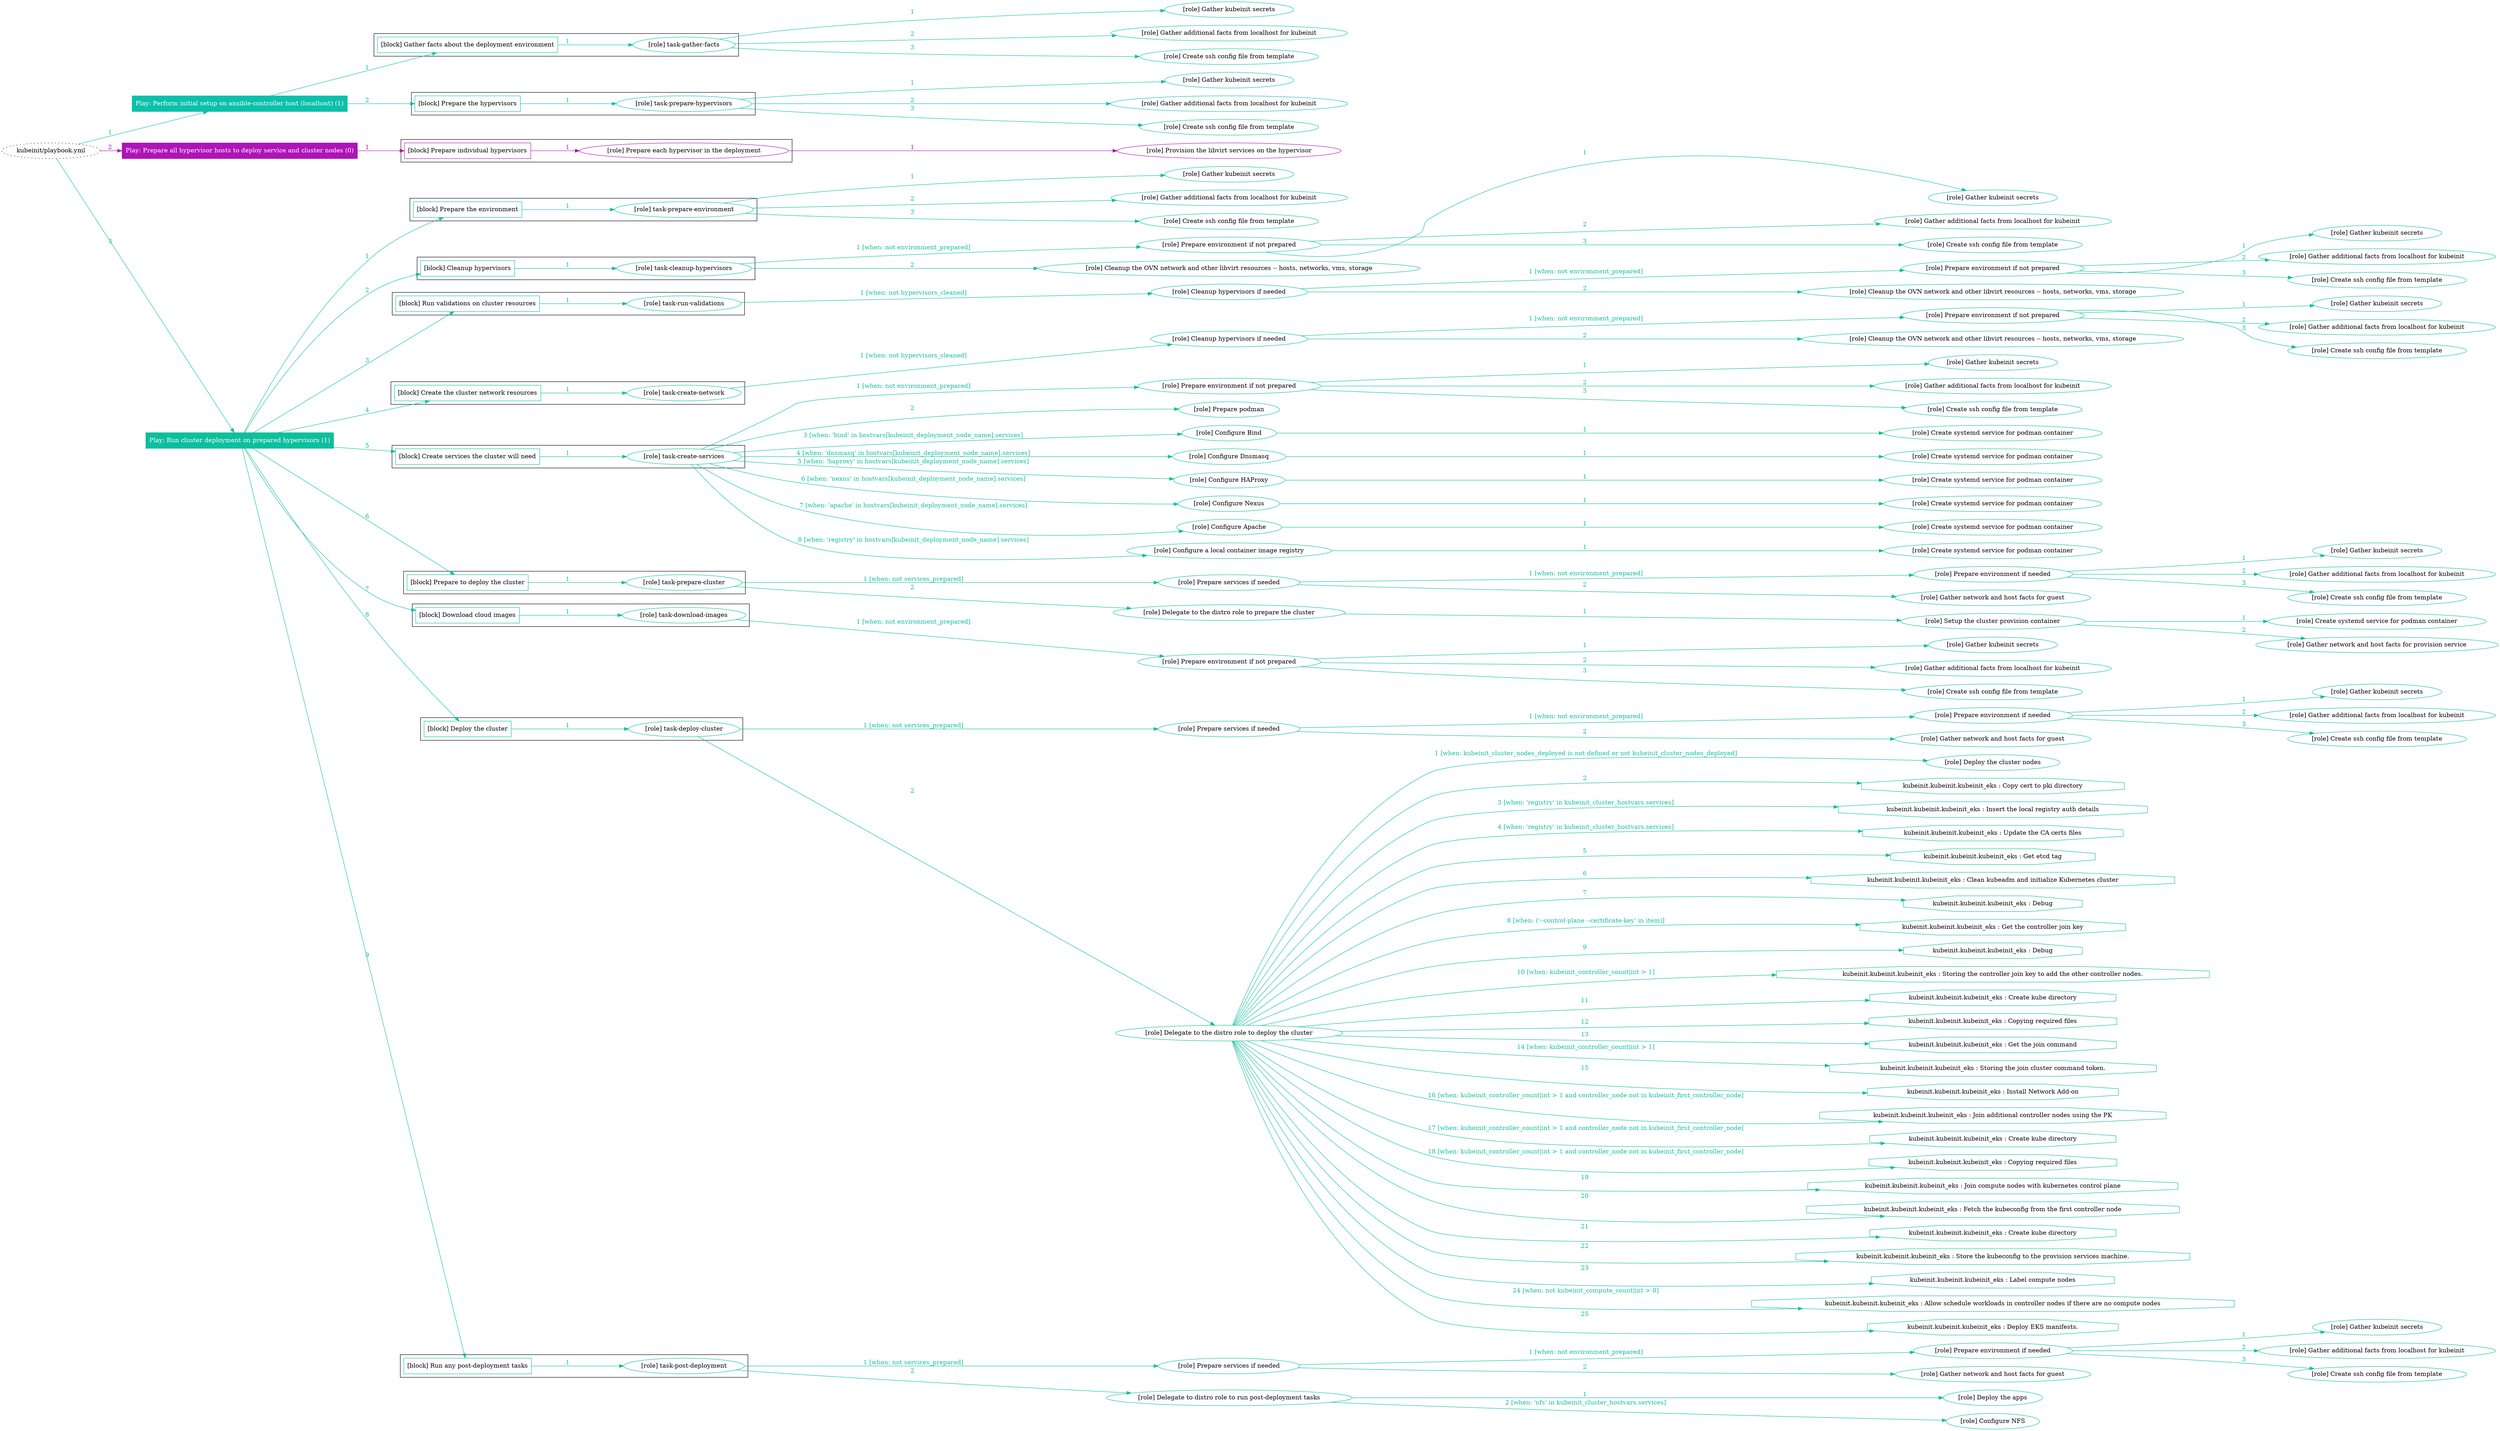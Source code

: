 digraph {
	graph [concentrate=true ordering=in rankdir=LR ratio=fill]
	edge [esep=5 sep=10]
	"kubeinit/playbook.yml" [URL="/home/runner/work/kubeinit/kubeinit/kubeinit/playbook.yml" id=playbook_5af0827e style=dotted]
	play_a4384d5f [label="Play: Perform initial setup on ansible-controller host (localhost) (1)" URL="/home/runner/work/kubeinit/kubeinit/kubeinit/playbook.yml" color="#0cc0aa" fontcolor="#ffffff" id=play_a4384d5f shape=box style=filled tooltip=localhost]
	"kubeinit/playbook.yml" -> play_a4384d5f [label="1 " color="#0cc0aa" fontcolor="#0cc0aa" id=edge_d5a5713f labeltooltip="1 " tooltip="1 "]
	subgraph "Gather kubeinit secrets" {
		role_75b3d573 [label="[role] Gather kubeinit secrets" URL="/home/runner/.ansible/collections/ansible_collections/kubeinit/kubeinit/roles/kubeinit_prepare/tasks/gather_kubeinit_facts.yml" color="#0cc0aa" id=role_75b3d573 tooltip="Gather kubeinit secrets"]
	}
	subgraph "Gather additional facts from localhost for kubeinit" {
		role_2205cbb3 [label="[role] Gather additional facts from localhost for kubeinit" URL="/home/runner/.ansible/collections/ansible_collections/kubeinit/kubeinit/roles/kubeinit_prepare/tasks/gather_kubeinit_facts.yml" color="#0cc0aa" id=role_2205cbb3 tooltip="Gather additional facts from localhost for kubeinit"]
	}
	subgraph "Create ssh config file from template" {
		role_b641385e [label="[role] Create ssh config file from template" URL="/home/runner/.ansible/collections/ansible_collections/kubeinit/kubeinit/roles/kubeinit_prepare/tasks/gather_kubeinit_facts.yml" color="#0cc0aa" id=role_b641385e tooltip="Create ssh config file from template"]
	}
	subgraph "task-gather-facts" {
		role_328e22cc [label="[role] task-gather-facts" URL="/home/runner/work/kubeinit/kubeinit/kubeinit/playbook.yml" color="#0cc0aa" id=role_328e22cc tooltip="task-gather-facts"]
		role_328e22cc -> role_75b3d573 [label="1 " color="#0cc0aa" fontcolor="#0cc0aa" id=edge_2dcfcd7a labeltooltip="1 " tooltip="1 "]
		role_328e22cc -> role_2205cbb3 [label="2 " color="#0cc0aa" fontcolor="#0cc0aa" id=edge_7621f9b7 labeltooltip="2 " tooltip="2 "]
		role_328e22cc -> role_b641385e [label="3 " color="#0cc0aa" fontcolor="#0cc0aa" id=edge_d12b2e4a labeltooltip="3 " tooltip="3 "]
	}
	subgraph "Gather kubeinit secrets" {
		role_335b8b84 [label="[role] Gather kubeinit secrets" URL="/home/runner/.ansible/collections/ansible_collections/kubeinit/kubeinit/roles/kubeinit_prepare/tasks/gather_kubeinit_facts.yml" color="#0cc0aa" id=role_335b8b84 tooltip="Gather kubeinit secrets"]
	}
	subgraph "Gather additional facts from localhost for kubeinit" {
		role_723e0411 [label="[role] Gather additional facts from localhost for kubeinit" URL="/home/runner/.ansible/collections/ansible_collections/kubeinit/kubeinit/roles/kubeinit_prepare/tasks/gather_kubeinit_facts.yml" color="#0cc0aa" id=role_723e0411 tooltip="Gather additional facts from localhost for kubeinit"]
	}
	subgraph "Create ssh config file from template" {
		role_de13a47b [label="[role] Create ssh config file from template" URL="/home/runner/.ansible/collections/ansible_collections/kubeinit/kubeinit/roles/kubeinit_prepare/tasks/gather_kubeinit_facts.yml" color="#0cc0aa" id=role_de13a47b tooltip="Create ssh config file from template"]
	}
	subgraph "task-prepare-hypervisors" {
		role_3d37ad12 [label="[role] task-prepare-hypervisors" URL="/home/runner/work/kubeinit/kubeinit/kubeinit/playbook.yml" color="#0cc0aa" id=role_3d37ad12 tooltip="task-prepare-hypervisors"]
		role_3d37ad12 -> role_335b8b84 [label="1 " color="#0cc0aa" fontcolor="#0cc0aa" id=edge_d158ce15 labeltooltip="1 " tooltip="1 "]
		role_3d37ad12 -> role_723e0411 [label="2 " color="#0cc0aa" fontcolor="#0cc0aa" id=edge_ed8668ea labeltooltip="2 " tooltip="2 "]
		role_3d37ad12 -> role_de13a47b [label="3 " color="#0cc0aa" fontcolor="#0cc0aa" id=edge_1692919a labeltooltip="3 " tooltip="3 "]
	}
	subgraph "Play: Perform initial setup on ansible-controller host (localhost) (1)" {
		play_a4384d5f -> block_1d8eb744 [label=1 color="#0cc0aa" fontcolor="#0cc0aa" id=edge_5fcbd8a0 labeltooltip=1 tooltip=1]
		subgraph cluster_block_1d8eb744 {
			block_1d8eb744 [label="[block] Gather facts about the deployment environment" URL="/home/runner/work/kubeinit/kubeinit/kubeinit/playbook.yml" color="#0cc0aa" id=block_1d8eb744 labeltooltip="Gather facts about the deployment environment" shape=box tooltip="Gather facts about the deployment environment"]
			block_1d8eb744 -> role_328e22cc [label="1 " color="#0cc0aa" fontcolor="#0cc0aa" id=edge_1270a880 labeltooltip="1 " tooltip="1 "]
		}
		play_a4384d5f -> block_ee91cd69 [label=2 color="#0cc0aa" fontcolor="#0cc0aa" id=edge_048e7a3a labeltooltip=2 tooltip=2]
		subgraph cluster_block_ee91cd69 {
			block_ee91cd69 [label="[block] Prepare the hypervisors" URL="/home/runner/work/kubeinit/kubeinit/kubeinit/playbook.yml" color="#0cc0aa" id=block_ee91cd69 labeltooltip="Prepare the hypervisors" shape=box tooltip="Prepare the hypervisors"]
			block_ee91cd69 -> role_3d37ad12 [label="1 " color="#0cc0aa" fontcolor="#0cc0aa" id=edge_8f1f9aa3 labeltooltip="1 " tooltip="1 "]
		}
	}
	play_eaeb6795 [label="Play: Prepare all hypervisor hosts to deploy service and cluster nodes (0)" URL="/home/runner/work/kubeinit/kubeinit/kubeinit/playbook.yml" color="#ae14b8" fontcolor="#ffffff" id=play_eaeb6795 shape=box style=filled tooltip="Play: Prepare all hypervisor hosts to deploy service and cluster nodes (0)"]
	"kubeinit/playbook.yml" -> play_eaeb6795 [label="2 " color="#ae14b8" fontcolor="#ae14b8" id=edge_719faf61 labeltooltip="2 " tooltip="2 "]
	subgraph "Provision the libvirt services on the hypervisor" {
		role_2392dfe9 [label="[role] Provision the libvirt services on the hypervisor" URL="/home/runner/.ansible/collections/ansible_collections/kubeinit/kubeinit/roles/kubeinit_prepare/tasks/prepare_hypervisor.yml" color="#ae14b8" id=role_2392dfe9 tooltip="Provision the libvirt services on the hypervisor"]
	}
	subgraph "Prepare each hypervisor in the deployment" {
		role_d37d96be [label="[role] Prepare each hypervisor in the deployment" URL="/home/runner/work/kubeinit/kubeinit/kubeinit/playbook.yml" color="#ae14b8" id=role_d37d96be tooltip="Prepare each hypervisor in the deployment"]
		role_d37d96be -> role_2392dfe9 [label="1 " color="#ae14b8" fontcolor="#ae14b8" id=edge_3f78b6e2 labeltooltip="1 " tooltip="1 "]
	}
	subgraph "Play: Prepare all hypervisor hosts to deploy service and cluster nodes (0)" {
		play_eaeb6795 -> block_1ee5bd5c [label=1 color="#ae14b8" fontcolor="#ae14b8" id=edge_31e163ba labeltooltip=1 tooltip=1]
		subgraph cluster_block_1ee5bd5c {
			block_1ee5bd5c [label="[block] Prepare individual hypervisors" URL="/home/runner/work/kubeinit/kubeinit/kubeinit/playbook.yml" color="#ae14b8" id=block_1ee5bd5c labeltooltip="Prepare individual hypervisors" shape=box tooltip="Prepare individual hypervisors"]
			block_1ee5bd5c -> role_d37d96be [label="1 " color="#ae14b8" fontcolor="#ae14b8" id=edge_d6520549 labeltooltip="1 " tooltip="1 "]
		}
	}
	play_1119c25c [label="Play: Run cluster deployment on prepared hypervisors (1)" URL="/home/runner/work/kubeinit/kubeinit/kubeinit/playbook.yml" color="#0dbf9d" fontcolor="#ffffff" id=play_1119c25c shape=box style=filled tooltip=localhost]
	"kubeinit/playbook.yml" -> play_1119c25c [label="3 " color="#0dbf9d" fontcolor="#0dbf9d" id=edge_f84d8020 labeltooltip="3 " tooltip="3 "]
	subgraph "Gather kubeinit secrets" {
		role_6e9a43d6 [label="[role] Gather kubeinit secrets" URL="/home/runner/.ansible/collections/ansible_collections/kubeinit/kubeinit/roles/kubeinit_prepare/tasks/gather_kubeinit_facts.yml" color="#0dbf9d" id=role_6e9a43d6 tooltip="Gather kubeinit secrets"]
	}
	subgraph "Gather additional facts from localhost for kubeinit" {
		role_391f089a [label="[role] Gather additional facts from localhost for kubeinit" URL="/home/runner/.ansible/collections/ansible_collections/kubeinit/kubeinit/roles/kubeinit_prepare/tasks/gather_kubeinit_facts.yml" color="#0dbf9d" id=role_391f089a tooltip="Gather additional facts from localhost for kubeinit"]
	}
	subgraph "Create ssh config file from template" {
		role_425532ae [label="[role] Create ssh config file from template" URL="/home/runner/.ansible/collections/ansible_collections/kubeinit/kubeinit/roles/kubeinit_prepare/tasks/gather_kubeinit_facts.yml" color="#0dbf9d" id=role_425532ae tooltip="Create ssh config file from template"]
	}
	subgraph "task-prepare-environment" {
		role_6ed77625 [label="[role] task-prepare-environment" URL="/home/runner/work/kubeinit/kubeinit/kubeinit/playbook.yml" color="#0dbf9d" id=role_6ed77625 tooltip="task-prepare-environment"]
		role_6ed77625 -> role_6e9a43d6 [label="1 " color="#0dbf9d" fontcolor="#0dbf9d" id=edge_b8abe9c5 labeltooltip="1 " tooltip="1 "]
		role_6ed77625 -> role_391f089a [label="2 " color="#0dbf9d" fontcolor="#0dbf9d" id=edge_5be4fb3a labeltooltip="2 " tooltip="2 "]
		role_6ed77625 -> role_425532ae [label="3 " color="#0dbf9d" fontcolor="#0dbf9d" id=edge_b611ef69 labeltooltip="3 " tooltip="3 "]
	}
	subgraph "Gather kubeinit secrets" {
		role_9781a1f1 [label="[role] Gather kubeinit secrets" URL="/home/runner/.ansible/collections/ansible_collections/kubeinit/kubeinit/roles/kubeinit_prepare/tasks/gather_kubeinit_facts.yml" color="#0dbf9d" id=role_9781a1f1 tooltip="Gather kubeinit secrets"]
	}
	subgraph "Gather additional facts from localhost for kubeinit" {
		role_4a7b2dc1 [label="[role] Gather additional facts from localhost for kubeinit" URL="/home/runner/.ansible/collections/ansible_collections/kubeinit/kubeinit/roles/kubeinit_prepare/tasks/gather_kubeinit_facts.yml" color="#0dbf9d" id=role_4a7b2dc1 tooltip="Gather additional facts from localhost for kubeinit"]
	}
	subgraph "Create ssh config file from template" {
		role_45953677 [label="[role] Create ssh config file from template" URL="/home/runner/.ansible/collections/ansible_collections/kubeinit/kubeinit/roles/kubeinit_prepare/tasks/gather_kubeinit_facts.yml" color="#0dbf9d" id=role_45953677 tooltip="Create ssh config file from template"]
	}
	subgraph "Prepare environment if not prepared" {
		role_a46d4e27 [label="[role] Prepare environment if not prepared" URL="/home/runner/.ansible/collections/ansible_collections/kubeinit/kubeinit/roles/kubeinit_prepare/tasks/cleanup_hypervisors.yml" color="#0dbf9d" id=role_a46d4e27 tooltip="Prepare environment if not prepared"]
		role_a46d4e27 -> role_9781a1f1 [label="1 " color="#0dbf9d" fontcolor="#0dbf9d" id=edge_132d1f21 labeltooltip="1 " tooltip="1 "]
		role_a46d4e27 -> role_4a7b2dc1 [label="2 " color="#0dbf9d" fontcolor="#0dbf9d" id=edge_530580f0 labeltooltip="2 " tooltip="2 "]
		role_a46d4e27 -> role_45953677 [label="3 " color="#0dbf9d" fontcolor="#0dbf9d" id=edge_33af2fc7 labeltooltip="3 " tooltip="3 "]
	}
	subgraph "Cleanup the OVN network and other libvirt resources -- hosts, networks, vms, storage" {
		role_83cb3caa [label="[role] Cleanup the OVN network and other libvirt resources -- hosts, networks, vms, storage" URL="/home/runner/.ansible/collections/ansible_collections/kubeinit/kubeinit/roles/kubeinit_prepare/tasks/cleanup_hypervisors.yml" color="#0dbf9d" id=role_83cb3caa tooltip="Cleanup the OVN network and other libvirt resources -- hosts, networks, vms, storage"]
	}
	subgraph "task-cleanup-hypervisors" {
		role_08f862b3 [label="[role] task-cleanup-hypervisors" URL="/home/runner/work/kubeinit/kubeinit/kubeinit/playbook.yml" color="#0dbf9d" id=role_08f862b3 tooltip="task-cleanup-hypervisors"]
		role_08f862b3 -> role_a46d4e27 [label="1 [when: not environment_prepared]" color="#0dbf9d" fontcolor="#0dbf9d" id=edge_b6ec0273 labeltooltip="1 [when: not environment_prepared]" tooltip="1 [when: not environment_prepared]"]
		role_08f862b3 -> role_83cb3caa [label="2 " color="#0dbf9d" fontcolor="#0dbf9d" id=edge_e5042aa7 labeltooltip="2 " tooltip="2 "]
	}
	subgraph "Gather kubeinit secrets" {
		role_017fa4c0 [label="[role] Gather kubeinit secrets" URL="/home/runner/.ansible/collections/ansible_collections/kubeinit/kubeinit/roles/kubeinit_prepare/tasks/gather_kubeinit_facts.yml" color="#0dbf9d" id=role_017fa4c0 tooltip="Gather kubeinit secrets"]
	}
	subgraph "Gather additional facts from localhost for kubeinit" {
		role_3102b7bd [label="[role] Gather additional facts from localhost for kubeinit" URL="/home/runner/.ansible/collections/ansible_collections/kubeinit/kubeinit/roles/kubeinit_prepare/tasks/gather_kubeinit_facts.yml" color="#0dbf9d" id=role_3102b7bd tooltip="Gather additional facts from localhost for kubeinit"]
	}
	subgraph "Create ssh config file from template" {
		role_31d64cc3 [label="[role] Create ssh config file from template" URL="/home/runner/.ansible/collections/ansible_collections/kubeinit/kubeinit/roles/kubeinit_prepare/tasks/gather_kubeinit_facts.yml" color="#0dbf9d" id=role_31d64cc3 tooltip="Create ssh config file from template"]
	}
	subgraph "Prepare environment if not prepared" {
		role_439d1d41 [label="[role] Prepare environment if not prepared" URL="/home/runner/.ansible/collections/ansible_collections/kubeinit/kubeinit/roles/kubeinit_prepare/tasks/cleanup_hypervisors.yml" color="#0dbf9d" id=role_439d1d41 tooltip="Prepare environment if not prepared"]
		role_439d1d41 -> role_017fa4c0 [label="1 " color="#0dbf9d" fontcolor="#0dbf9d" id=edge_8a7f2cc7 labeltooltip="1 " tooltip="1 "]
		role_439d1d41 -> role_3102b7bd [label="2 " color="#0dbf9d" fontcolor="#0dbf9d" id=edge_4451afca labeltooltip="2 " tooltip="2 "]
		role_439d1d41 -> role_31d64cc3 [label="3 " color="#0dbf9d" fontcolor="#0dbf9d" id=edge_192bab30 labeltooltip="3 " tooltip="3 "]
	}
	subgraph "Cleanup the OVN network and other libvirt resources -- hosts, networks, vms, storage" {
		role_013d23de [label="[role] Cleanup the OVN network and other libvirt resources -- hosts, networks, vms, storage" URL="/home/runner/.ansible/collections/ansible_collections/kubeinit/kubeinit/roles/kubeinit_prepare/tasks/cleanup_hypervisors.yml" color="#0dbf9d" id=role_013d23de tooltip="Cleanup the OVN network and other libvirt resources -- hosts, networks, vms, storage"]
	}
	subgraph "Cleanup hypervisors if needed" {
		role_211ed8aa [label="[role] Cleanup hypervisors if needed" URL="/home/runner/.ansible/collections/ansible_collections/kubeinit/kubeinit/roles/kubeinit_validations/tasks/main.yml" color="#0dbf9d" id=role_211ed8aa tooltip="Cleanup hypervisors if needed"]
		role_211ed8aa -> role_439d1d41 [label="1 [when: not environment_prepared]" color="#0dbf9d" fontcolor="#0dbf9d" id=edge_6daa5c4f labeltooltip="1 [when: not environment_prepared]" tooltip="1 [when: not environment_prepared]"]
		role_211ed8aa -> role_013d23de [label="2 " color="#0dbf9d" fontcolor="#0dbf9d" id=edge_48512061 labeltooltip="2 " tooltip="2 "]
	}
	subgraph "task-run-validations" {
		role_0abcacb3 [label="[role] task-run-validations" URL="/home/runner/work/kubeinit/kubeinit/kubeinit/playbook.yml" color="#0dbf9d" id=role_0abcacb3 tooltip="task-run-validations"]
		role_0abcacb3 -> role_211ed8aa [label="1 [when: not hypervisors_cleaned]" color="#0dbf9d" fontcolor="#0dbf9d" id=edge_056ca26f labeltooltip="1 [when: not hypervisors_cleaned]" tooltip="1 [when: not hypervisors_cleaned]"]
	}
	subgraph "Gather kubeinit secrets" {
		role_0e9dde67 [label="[role] Gather kubeinit secrets" URL="/home/runner/.ansible/collections/ansible_collections/kubeinit/kubeinit/roles/kubeinit_prepare/tasks/gather_kubeinit_facts.yml" color="#0dbf9d" id=role_0e9dde67 tooltip="Gather kubeinit secrets"]
	}
	subgraph "Gather additional facts from localhost for kubeinit" {
		role_1e866571 [label="[role] Gather additional facts from localhost for kubeinit" URL="/home/runner/.ansible/collections/ansible_collections/kubeinit/kubeinit/roles/kubeinit_prepare/tasks/gather_kubeinit_facts.yml" color="#0dbf9d" id=role_1e866571 tooltip="Gather additional facts from localhost for kubeinit"]
	}
	subgraph "Create ssh config file from template" {
		role_e64d9364 [label="[role] Create ssh config file from template" URL="/home/runner/.ansible/collections/ansible_collections/kubeinit/kubeinit/roles/kubeinit_prepare/tasks/gather_kubeinit_facts.yml" color="#0dbf9d" id=role_e64d9364 tooltip="Create ssh config file from template"]
	}
	subgraph "Prepare environment if not prepared" {
		role_0ef347fe [label="[role] Prepare environment if not prepared" URL="/home/runner/.ansible/collections/ansible_collections/kubeinit/kubeinit/roles/kubeinit_prepare/tasks/cleanup_hypervisors.yml" color="#0dbf9d" id=role_0ef347fe tooltip="Prepare environment if not prepared"]
		role_0ef347fe -> role_0e9dde67 [label="1 " color="#0dbf9d" fontcolor="#0dbf9d" id=edge_d0a24181 labeltooltip="1 " tooltip="1 "]
		role_0ef347fe -> role_1e866571 [label="2 " color="#0dbf9d" fontcolor="#0dbf9d" id=edge_e9dfbf7c labeltooltip="2 " tooltip="2 "]
		role_0ef347fe -> role_e64d9364 [label="3 " color="#0dbf9d" fontcolor="#0dbf9d" id=edge_cb75f5b7 labeltooltip="3 " tooltip="3 "]
	}
	subgraph "Cleanup the OVN network and other libvirt resources -- hosts, networks, vms, storage" {
		role_8ea6e3aa [label="[role] Cleanup the OVN network and other libvirt resources -- hosts, networks, vms, storage" URL="/home/runner/.ansible/collections/ansible_collections/kubeinit/kubeinit/roles/kubeinit_prepare/tasks/cleanup_hypervisors.yml" color="#0dbf9d" id=role_8ea6e3aa tooltip="Cleanup the OVN network and other libvirt resources -- hosts, networks, vms, storage"]
	}
	subgraph "Cleanup hypervisors if needed" {
		role_615e47b4 [label="[role] Cleanup hypervisors if needed" URL="/home/runner/.ansible/collections/ansible_collections/kubeinit/kubeinit/roles/kubeinit_libvirt/tasks/create_network.yml" color="#0dbf9d" id=role_615e47b4 tooltip="Cleanup hypervisors if needed"]
		role_615e47b4 -> role_0ef347fe [label="1 [when: not environment_prepared]" color="#0dbf9d" fontcolor="#0dbf9d" id=edge_ed7398ce labeltooltip="1 [when: not environment_prepared]" tooltip="1 [when: not environment_prepared]"]
		role_615e47b4 -> role_8ea6e3aa [label="2 " color="#0dbf9d" fontcolor="#0dbf9d" id=edge_39bbf0bc labeltooltip="2 " tooltip="2 "]
	}
	subgraph "task-create-network" {
		role_4ff54bb9 [label="[role] task-create-network" URL="/home/runner/work/kubeinit/kubeinit/kubeinit/playbook.yml" color="#0dbf9d" id=role_4ff54bb9 tooltip="task-create-network"]
		role_4ff54bb9 -> role_615e47b4 [label="1 [when: not hypervisors_cleaned]" color="#0dbf9d" fontcolor="#0dbf9d" id=edge_e8c56335 labeltooltip="1 [when: not hypervisors_cleaned]" tooltip="1 [when: not hypervisors_cleaned]"]
	}
	subgraph "Gather kubeinit secrets" {
		role_1c890610 [label="[role] Gather kubeinit secrets" URL="/home/runner/.ansible/collections/ansible_collections/kubeinit/kubeinit/roles/kubeinit_prepare/tasks/gather_kubeinit_facts.yml" color="#0dbf9d" id=role_1c890610 tooltip="Gather kubeinit secrets"]
	}
	subgraph "Gather additional facts from localhost for kubeinit" {
		role_caae2482 [label="[role] Gather additional facts from localhost for kubeinit" URL="/home/runner/.ansible/collections/ansible_collections/kubeinit/kubeinit/roles/kubeinit_prepare/tasks/gather_kubeinit_facts.yml" color="#0dbf9d" id=role_caae2482 tooltip="Gather additional facts from localhost for kubeinit"]
	}
	subgraph "Create ssh config file from template" {
		role_0243558b [label="[role] Create ssh config file from template" URL="/home/runner/.ansible/collections/ansible_collections/kubeinit/kubeinit/roles/kubeinit_prepare/tasks/gather_kubeinit_facts.yml" color="#0dbf9d" id=role_0243558b tooltip="Create ssh config file from template"]
	}
	subgraph "Prepare environment if not prepared" {
		role_e1a3bad2 [label="[role] Prepare environment if not prepared" URL="/home/runner/.ansible/collections/ansible_collections/kubeinit/kubeinit/roles/kubeinit_services/tasks/main.yml" color="#0dbf9d" id=role_e1a3bad2 tooltip="Prepare environment if not prepared"]
		role_e1a3bad2 -> role_1c890610 [label="1 " color="#0dbf9d" fontcolor="#0dbf9d" id=edge_f04a9549 labeltooltip="1 " tooltip="1 "]
		role_e1a3bad2 -> role_caae2482 [label="2 " color="#0dbf9d" fontcolor="#0dbf9d" id=edge_2424bbe6 labeltooltip="2 " tooltip="2 "]
		role_e1a3bad2 -> role_0243558b [label="3 " color="#0dbf9d" fontcolor="#0dbf9d" id=edge_f492ce65 labeltooltip="3 " tooltip="3 "]
	}
	subgraph "Prepare podman" {
		role_560a15c2 [label="[role] Prepare podman" URL="/home/runner/.ansible/collections/ansible_collections/kubeinit/kubeinit/roles/kubeinit_services/tasks/00_create_service_pod.yml" color="#0dbf9d" id=role_560a15c2 tooltip="Prepare podman"]
	}
	subgraph "Create systemd service for podman container" {
		role_c461cce7 [label="[role] Create systemd service for podman container" URL="/home/runner/.ansible/collections/ansible_collections/kubeinit/kubeinit/roles/kubeinit_bind/tasks/main.yml" color="#0dbf9d" id=role_c461cce7 tooltip="Create systemd service for podman container"]
	}
	subgraph "Configure Bind" {
		role_80ff4732 [label="[role] Configure Bind" URL="/home/runner/.ansible/collections/ansible_collections/kubeinit/kubeinit/roles/kubeinit_services/tasks/start_services_containers.yml" color="#0dbf9d" id=role_80ff4732 tooltip="Configure Bind"]
		role_80ff4732 -> role_c461cce7 [label="1 " color="#0dbf9d" fontcolor="#0dbf9d" id=edge_804ea9c8 labeltooltip="1 " tooltip="1 "]
	}
	subgraph "Create systemd service for podman container" {
		role_1c4159d7 [label="[role] Create systemd service for podman container" URL="/home/runner/.ansible/collections/ansible_collections/kubeinit/kubeinit/roles/kubeinit_dnsmasq/tasks/main.yml" color="#0dbf9d" id=role_1c4159d7 tooltip="Create systemd service for podman container"]
	}
	subgraph "Configure Dnsmasq" {
		role_373ebe3e [label="[role] Configure Dnsmasq" URL="/home/runner/.ansible/collections/ansible_collections/kubeinit/kubeinit/roles/kubeinit_services/tasks/start_services_containers.yml" color="#0dbf9d" id=role_373ebe3e tooltip="Configure Dnsmasq"]
		role_373ebe3e -> role_1c4159d7 [label="1 " color="#0dbf9d" fontcolor="#0dbf9d" id=edge_9a434a70 labeltooltip="1 " tooltip="1 "]
	}
	subgraph "Create systemd service for podman container" {
		role_a4253759 [label="[role] Create systemd service for podman container" URL="/home/runner/.ansible/collections/ansible_collections/kubeinit/kubeinit/roles/kubeinit_haproxy/tasks/main.yml" color="#0dbf9d" id=role_a4253759 tooltip="Create systemd service for podman container"]
	}
	subgraph "Configure HAProxy" {
		role_0c5b3e81 [label="[role] Configure HAProxy" URL="/home/runner/.ansible/collections/ansible_collections/kubeinit/kubeinit/roles/kubeinit_services/tasks/start_services_containers.yml" color="#0dbf9d" id=role_0c5b3e81 tooltip="Configure HAProxy"]
		role_0c5b3e81 -> role_a4253759 [label="1 " color="#0dbf9d" fontcolor="#0dbf9d" id=edge_a16d7b3b labeltooltip="1 " tooltip="1 "]
	}
	subgraph "Create systemd service for podman container" {
		role_fdcefad6 [label="[role] Create systemd service for podman container" URL="/home/runner/.ansible/collections/ansible_collections/kubeinit/kubeinit/roles/kubeinit_nexus/tasks/main.yml" color="#0dbf9d" id=role_fdcefad6 tooltip="Create systemd service for podman container"]
	}
	subgraph "Configure Nexus" {
		role_f257b36e [label="[role] Configure Nexus" URL="/home/runner/.ansible/collections/ansible_collections/kubeinit/kubeinit/roles/kubeinit_services/tasks/start_services_containers.yml" color="#0dbf9d" id=role_f257b36e tooltip="Configure Nexus"]
		role_f257b36e -> role_fdcefad6 [label="1 " color="#0dbf9d" fontcolor="#0dbf9d" id=edge_542c7916 labeltooltip="1 " tooltip="1 "]
	}
	subgraph "Create systemd service for podman container" {
		role_b18af80e [label="[role] Create systemd service for podman container" URL="/home/runner/.ansible/collections/ansible_collections/kubeinit/kubeinit/roles/kubeinit_apache/tasks/main.yml" color="#0dbf9d" id=role_b18af80e tooltip="Create systemd service for podman container"]
	}
	subgraph "Configure Apache" {
		role_4e8194c7 [label="[role] Configure Apache" URL="/home/runner/.ansible/collections/ansible_collections/kubeinit/kubeinit/roles/kubeinit_services/tasks/start_services_containers.yml" color="#0dbf9d" id=role_4e8194c7 tooltip="Configure Apache"]
		role_4e8194c7 -> role_b18af80e [label="1 " color="#0dbf9d" fontcolor="#0dbf9d" id=edge_8e8c2c31 labeltooltip="1 " tooltip="1 "]
	}
	subgraph "Create systemd service for podman container" {
		role_5db9480f [label="[role] Create systemd service for podman container" URL="/home/runner/.ansible/collections/ansible_collections/kubeinit/kubeinit/roles/kubeinit_registry/tasks/main.yml" color="#0dbf9d" id=role_5db9480f tooltip="Create systemd service for podman container"]
	}
	subgraph "Configure a local container image registry" {
		role_3385ccd3 [label="[role] Configure a local container image registry" URL="/home/runner/.ansible/collections/ansible_collections/kubeinit/kubeinit/roles/kubeinit_services/tasks/start_services_containers.yml" color="#0dbf9d" id=role_3385ccd3 tooltip="Configure a local container image registry"]
		role_3385ccd3 -> role_5db9480f [label="1 " color="#0dbf9d" fontcolor="#0dbf9d" id=edge_9733faa7 labeltooltip="1 " tooltip="1 "]
	}
	subgraph "task-create-services" {
		role_ce3ab92f [label="[role] task-create-services" URL="/home/runner/work/kubeinit/kubeinit/kubeinit/playbook.yml" color="#0dbf9d" id=role_ce3ab92f tooltip="task-create-services"]
		role_ce3ab92f -> role_e1a3bad2 [label="1 [when: not environment_prepared]" color="#0dbf9d" fontcolor="#0dbf9d" id=edge_3b52df02 labeltooltip="1 [when: not environment_prepared]" tooltip="1 [when: not environment_prepared]"]
		role_ce3ab92f -> role_560a15c2 [label="2 " color="#0dbf9d" fontcolor="#0dbf9d" id=edge_b61ac2e7 labeltooltip="2 " tooltip="2 "]
		role_ce3ab92f -> role_80ff4732 [label="3 [when: 'bind' in hostvars[kubeinit_deployment_node_name].services]" color="#0dbf9d" fontcolor="#0dbf9d" id=edge_675393dd labeltooltip="3 [when: 'bind' in hostvars[kubeinit_deployment_node_name].services]" tooltip="3 [when: 'bind' in hostvars[kubeinit_deployment_node_name].services]"]
		role_ce3ab92f -> role_373ebe3e [label="4 [when: 'dnsmasq' in hostvars[kubeinit_deployment_node_name].services]" color="#0dbf9d" fontcolor="#0dbf9d" id=edge_29937ae1 labeltooltip="4 [when: 'dnsmasq' in hostvars[kubeinit_deployment_node_name].services]" tooltip="4 [when: 'dnsmasq' in hostvars[kubeinit_deployment_node_name].services]"]
		role_ce3ab92f -> role_0c5b3e81 [label="5 [when: 'haproxy' in hostvars[kubeinit_deployment_node_name].services]" color="#0dbf9d" fontcolor="#0dbf9d" id=edge_ce1bd509 labeltooltip="5 [when: 'haproxy' in hostvars[kubeinit_deployment_node_name].services]" tooltip="5 [when: 'haproxy' in hostvars[kubeinit_deployment_node_name].services]"]
		role_ce3ab92f -> role_f257b36e [label="6 [when: 'nexus' in hostvars[kubeinit_deployment_node_name].services]" color="#0dbf9d" fontcolor="#0dbf9d" id=edge_bda506ac labeltooltip="6 [when: 'nexus' in hostvars[kubeinit_deployment_node_name].services]" tooltip="6 [when: 'nexus' in hostvars[kubeinit_deployment_node_name].services]"]
		role_ce3ab92f -> role_4e8194c7 [label="7 [when: 'apache' in hostvars[kubeinit_deployment_node_name].services]" color="#0dbf9d" fontcolor="#0dbf9d" id=edge_9c430347 labeltooltip="7 [when: 'apache' in hostvars[kubeinit_deployment_node_name].services]" tooltip="7 [when: 'apache' in hostvars[kubeinit_deployment_node_name].services]"]
		role_ce3ab92f -> role_3385ccd3 [label="8 [when: 'registry' in hostvars[kubeinit_deployment_node_name].services]" color="#0dbf9d" fontcolor="#0dbf9d" id=edge_cd8423f0 labeltooltip="8 [when: 'registry' in hostvars[kubeinit_deployment_node_name].services]" tooltip="8 [when: 'registry' in hostvars[kubeinit_deployment_node_name].services]"]
	}
	subgraph "Gather kubeinit secrets" {
		role_fe38abf1 [label="[role] Gather kubeinit secrets" URL="/home/runner/.ansible/collections/ansible_collections/kubeinit/kubeinit/roles/kubeinit_prepare/tasks/gather_kubeinit_facts.yml" color="#0dbf9d" id=role_fe38abf1 tooltip="Gather kubeinit secrets"]
	}
	subgraph "Gather additional facts from localhost for kubeinit" {
		role_e17b0962 [label="[role] Gather additional facts from localhost for kubeinit" URL="/home/runner/.ansible/collections/ansible_collections/kubeinit/kubeinit/roles/kubeinit_prepare/tasks/gather_kubeinit_facts.yml" color="#0dbf9d" id=role_e17b0962 tooltip="Gather additional facts from localhost for kubeinit"]
	}
	subgraph "Create ssh config file from template" {
		role_5564b6a9 [label="[role] Create ssh config file from template" URL="/home/runner/.ansible/collections/ansible_collections/kubeinit/kubeinit/roles/kubeinit_prepare/tasks/gather_kubeinit_facts.yml" color="#0dbf9d" id=role_5564b6a9 tooltip="Create ssh config file from template"]
	}
	subgraph "Prepare environment if needed" {
		role_a3d7965d [label="[role] Prepare environment if needed" URL="/home/runner/.ansible/collections/ansible_collections/kubeinit/kubeinit/roles/kubeinit_services/tasks/prepare_services.yml" color="#0dbf9d" id=role_a3d7965d tooltip="Prepare environment if needed"]
		role_a3d7965d -> role_fe38abf1 [label="1 " color="#0dbf9d" fontcolor="#0dbf9d" id=edge_b4ec7995 labeltooltip="1 " tooltip="1 "]
		role_a3d7965d -> role_e17b0962 [label="2 " color="#0dbf9d" fontcolor="#0dbf9d" id=edge_9a916b7f labeltooltip="2 " tooltip="2 "]
		role_a3d7965d -> role_5564b6a9 [label="3 " color="#0dbf9d" fontcolor="#0dbf9d" id=edge_2d2e8682 labeltooltip="3 " tooltip="3 "]
	}
	subgraph "Gather network and host facts for guest" {
		role_01de6c45 [label="[role] Gather network and host facts for guest" URL="/home/runner/.ansible/collections/ansible_collections/kubeinit/kubeinit/roles/kubeinit_services/tasks/prepare_services.yml" color="#0dbf9d" id=role_01de6c45 tooltip="Gather network and host facts for guest"]
	}
	subgraph "Prepare services if needed" {
		role_ae0a69f6 [label="[role] Prepare services if needed" URL="/home/runner/.ansible/collections/ansible_collections/kubeinit/kubeinit/roles/kubeinit_prepare/tasks/prepare_cluster.yml" color="#0dbf9d" id=role_ae0a69f6 tooltip="Prepare services if needed"]
		role_ae0a69f6 -> role_a3d7965d [label="1 [when: not environment_prepared]" color="#0dbf9d" fontcolor="#0dbf9d" id=edge_5f115ff2 labeltooltip="1 [when: not environment_prepared]" tooltip="1 [when: not environment_prepared]"]
		role_ae0a69f6 -> role_01de6c45 [label="2 " color="#0dbf9d" fontcolor="#0dbf9d" id=edge_d9f0c4b0 labeltooltip="2 " tooltip="2 "]
	}
	subgraph "Create systemd service for podman container" {
		role_58a7dc70 [label="[role] Create systemd service for podman container" URL="/home/runner/.ansible/collections/ansible_collections/kubeinit/kubeinit/roles/kubeinit_services/tasks/create_provision_container.yml" color="#0dbf9d" id=role_58a7dc70 tooltip="Create systemd service for podman container"]
	}
	subgraph "Gather network and host facts for provision service" {
		role_5b68aa85 [label="[role] Gather network and host facts for provision service" URL="/home/runner/.ansible/collections/ansible_collections/kubeinit/kubeinit/roles/kubeinit_services/tasks/create_provision_container.yml" color="#0dbf9d" id=role_5b68aa85 tooltip="Gather network and host facts for provision service"]
	}
	subgraph "Setup the cluster provision container" {
		role_9824154a [label="[role] Setup the cluster provision container" URL="/home/runner/.ansible/collections/ansible_collections/kubeinit/kubeinit/roles/kubeinit_eks/tasks/prepare_cluster.yml" color="#0dbf9d" id=role_9824154a tooltip="Setup the cluster provision container"]
		role_9824154a -> role_58a7dc70 [label="1 " color="#0dbf9d" fontcolor="#0dbf9d" id=edge_23928ddc labeltooltip="1 " tooltip="1 "]
		role_9824154a -> role_5b68aa85 [label="2 " color="#0dbf9d" fontcolor="#0dbf9d" id=edge_1323f080 labeltooltip="2 " tooltip="2 "]
	}
	subgraph "Delegate to the distro role to prepare the cluster" {
		role_fd5d53b7 [label="[role] Delegate to the distro role to prepare the cluster" URL="/home/runner/.ansible/collections/ansible_collections/kubeinit/kubeinit/roles/kubeinit_prepare/tasks/prepare_cluster.yml" color="#0dbf9d" id=role_fd5d53b7 tooltip="Delegate to the distro role to prepare the cluster"]
		role_fd5d53b7 -> role_9824154a [label="1 " color="#0dbf9d" fontcolor="#0dbf9d" id=edge_67f76d55 labeltooltip="1 " tooltip="1 "]
	}
	subgraph "task-prepare-cluster" {
		role_d9378cf1 [label="[role] task-prepare-cluster" URL="/home/runner/work/kubeinit/kubeinit/kubeinit/playbook.yml" color="#0dbf9d" id=role_d9378cf1 tooltip="task-prepare-cluster"]
		role_d9378cf1 -> role_ae0a69f6 [label="1 [when: not services_prepared]" color="#0dbf9d" fontcolor="#0dbf9d" id=edge_f5590a3d labeltooltip="1 [when: not services_prepared]" tooltip="1 [when: not services_prepared]"]
		role_d9378cf1 -> role_fd5d53b7 [label="2 " color="#0dbf9d" fontcolor="#0dbf9d" id=edge_a58a7dbd labeltooltip="2 " tooltip="2 "]
	}
	subgraph "Gather kubeinit secrets" {
		role_775fc27a [label="[role] Gather kubeinit secrets" URL="/home/runner/.ansible/collections/ansible_collections/kubeinit/kubeinit/roles/kubeinit_prepare/tasks/gather_kubeinit_facts.yml" color="#0dbf9d" id=role_775fc27a tooltip="Gather kubeinit secrets"]
	}
	subgraph "Gather additional facts from localhost for kubeinit" {
		role_b657b0a3 [label="[role] Gather additional facts from localhost for kubeinit" URL="/home/runner/.ansible/collections/ansible_collections/kubeinit/kubeinit/roles/kubeinit_prepare/tasks/gather_kubeinit_facts.yml" color="#0dbf9d" id=role_b657b0a3 tooltip="Gather additional facts from localhost for kubeinit"]
	}
	subgraph "Create ssh config file from template" {
		role_1cb55dc0 [label="[role] Create ssh config file from template" URL="/home/runner/.ansible/collections/ansible_collections/kubeinit/kubeinit/roles/kubeinit_prepare/tasks/gather_kubeinit_facts.yml" color="#0dbf9d" id=role_1cb55dc0 tooltip="Create ssh config file from template"]
	}
	subgraph "Prepare environment if not prepared" {
		role_93efea56 [label="[role] Prepare environment if not prepared" URL="/home/runner/.ansible/collections/ansible_collections/kubeinit/kubeinit/roles/kubeinit_libvirt/tasks/download_cloud_images.yml" color="#0dbf9d" id=role_93efea56 tooltip="Prepare environment if not prepared"]
		role_93efea56 -> role_775fc27a [label="1 " color="#0dbf9d" fontcolor="#0dbf9d" id=edge_6ea5a3a1 labeltooltip="1 " tooltip="1 "]
		role_93efea56 -> role_b657b0a3 [label="2 " color="#0dbf9d" fontcolor="#0dbf9d" id=edge_dae55955 labeltooltip="2 " tooltip="2 "]
		role_93efea56 -> role_1cb55dc0 [label="3 " color="#0dbf9d" fontcolor="#0dbf9d" id=edge_d7fe6a39 labeltooltip="3 " tooltip="3 "]
	}
	subgraph "task-download-images" {
		role_b63cdf34 [label="[role] task-download-images" URL="/home/runner/work/kubeinit/kubeinit/kubeinit/playbook.yml" color="#0dbf9d" id=role_b63cdf34 tooltip="task-download-images"]
		role_b63cdf34 -> role_93efea56 [label="1 [when: not environment_prepared]" color="#0dbf9d" fontcolor="#0dbf9d" id=edge_767c1894 labeltooltip="1 [when: not environment_prepared]" tooltip="1 [when: not environment_prepared]"]
	}
	subgraph "Gather kubeinit secrets" {
		role_fceda539 [label="[role] Gather kubeinit secrets" URL="/home/runner/.ansible/collections/ansible_collections/kubeinit/kubeinit/roles/kubeinit_prepare/tasks/gather_kubeinit_facts.yml" color="#0dbf9d" id=role_fceda539 tooltip="Gather kubeinit secrets"]
	}
	subgraph "Gather additional facts from localhost for kubeinit" {
		role_49e57892 [label="[role] Gather additional facts from localhost for kubeinit" URL="/home/runner/.ansible/collections/ansible_collections/kubeinit/kubeinit/roles/kubeinit_prepare/tasks/gather_kubeinit_facts.yml" color="#0dbf9d" id=role_49e57892 tooltip="Gather additional facts from localhost for kubeinit"]
	}
	subgraph "Create ssh config file from template" {
		role_47976737 [label="[role] Create ssh config file from template" URL="/home/runner/.ansible/collections/ansible_collections/kubeinit/kubeinit/roles/kubeinit_prepare/tasks/gather_kubeinit_facts.yml" color="#0dbf9d" id=role_47976737 tooltip="Create ssh config file from template"]
	}
	subgraph "Prepare environment if needed" {
		role_35d33228 [label="[role] Prepare environment if needed" URL="/home/runner/.ansible/collections/ansible_collections/kubeinit/kubeinit/roles/kubeinit_services/tasks/prepare_services.yml" color="#0dbf9d" id=role_35d33228 tooltip="Prepare environment if needed"]
		role_35d33228 -> role_fceda539 [label="1 " color="#0dbf9d" fontcolor="#0dbf9d" id=edge_9392d78b labeltooltip="1 " tooltip="1 "]
		role_35d33228 -> role_49e57892 [label="2 " color="#0dbf9d" fontcolor="#0dbf9d" id=edge_01b95c9c labeltooltip="2 " tooltip="2 "]
		role_35d33228 -> role_47976737 [label="3 " color="#0dbf9d" fontcolor="#0dbf9d" id=edge_7d49caa3 labeltooltip="3 " tooltip="3 "]
	}
	subgraph "Gather network and host facts for guest" {
		role_7cae9925 [label="[role] Gather network and host facts for guest" URL="/home/runner/.ansible/collections/ansible_collections/kubeinit/kubeinit/roles/kubeinit_services/tasks/prepare_services.yml" color="#0dbf9d" id=role_7cae9925 tooltip="Gather network and host facts for guest"]
	}
	subgraph "Prepare services if needed" {
		role_512d4e73 [label="[role] Prepare services if needed" URL="/home/runner/.ansible/collections/ansible_collections/kubeinit/kubeinit/roles/kubeinit_prepare/tasks/deploy_cluster.yml" color="#0dbf9d" id=role_512d4e73 tooltip="Prepare services if needed"]
		role_512d4e73 -> role_35d33228 [label="1 [when: not environment_prepared]" color="#0dbf9d" fontcolor="#0dbf9d" id=edge_b2cf2f26 labeltooltip="1 [when: not environment_prepared]" tooltip="1 [when: not environment_prepared]"]
		role_512d4e73 -> role_7cae9925 [label="2 " color="#0dbf9d" fontcolor="#0dbf9d" id=edge_514c830a labeltooltip="2 " tooltip="2 "]
	}
	subgraph "Deploy the cluster nodes" {
		role_7c591507 [label="[role] Deploy the cluster nodes" URL="/home/runner/.ansible/collections/ansible_collections/kubeinit/kubeinit/roles/kubeinit_eks/tasks/main.yml" color="#0dbf9d" id=role_7c591507 tooltip="Deploy the cluster nodes"]
	}
	subgraph "Delegate to the distro role to deploy the cluster" {
		role_b11efa6f [label="[role] Delegate to the distro role to deploy the cluster" URL="/home/runner/.ansible/collections/ansible_collections/kubeinit/kubeinit/roles/kubeinit_prepare/tasks/deploy_cluster.yml" color="#0dbf9d" id=role_b11efa6f tooltip="Delegate to the distro role to deploy the cluster"]
		role_b11efa6f -> role_7c591507 [label="1 [when: kubeinit_cluster_nodes_deployed is not defined or not kubeinit_cluster_nodes_deployed]" color="#0dbf9d" fontcolor="#0dbf9d" id=edge_9f31fdb1 labeltooltip="1 [when: kubeinit_cluster_nodes_deployed is not defined or not kubeinit_cluster_nodes_deployed]" tooltip="1 [when: kubeinit_cluster_nodes_deployed is not defined or not kubeinit_cluster_nodes_deployed]"]
		task_2460c71f [label="kubeinit.kubeinit.kubeinit_eks : Copy cert to pki directory" URL="/home/runner/.ansible/collections/ansible_collections/kubeinit/kubeinit/roles/kubeinit_eks/tasks/main.yml" color="#0dbf9d" id=task_2460c71f shape=octagon tooltip="kubeinit.kubeinit.kubeinit_eks : Copy cert to pki directory"]
		role_b11efa6f -> task_2460c71f [label="2 " color="#0dbf9d" fontcolor="#0dbf9d" id=edge_b94b640a labeltooltip="2 " tooltip="2 "]
		task_b0bd3a72 [label="kubeinit.kubeinit.kubeinit_eks : Insert the local registry auth details" URL="/home/runner/.ansible/collections/ansible_collections/kubeinit/kubeinit/roles/kubeinit_eks/tasks/main.yml" color="#0dbf9d" id=task_b0bd3a72 shape=octagon tooltip="kubeinit.kubeinit.kubeinit_eks : Insert the local registry auth details"]
		role_b11efa6f -> task_b0bd3a72 [label="3 [when: 'registry' in kubeinit_cluster_hostvars.services]" color="#0dbf9d" fontcolor="#0dbf9d" id=edge_7db98191 labeltooltip="3 [when: 'registry' in kubeinit_cluster_hostvars.services]" tooltip="3 [when: 'registry' in kubeinit_cluster_hostvars.services]"]
		task_54e487e6 [label="kubeinit.kubeinit.kubeinit_eks : Update the CA certs files" URL="/home/runner/.ansible/collections/ansible_collections/kubeinit/kubeinit/roles/kubeinit_eks/tasks/main.yml" color="#0dbf9d" id=task_54e487e6 shape=octagon tooltip="kubeinit.kubeinit.kubeinit_eks : Update the CA certs files"]
		role_b11efa6f -> task_54e487e6 [label="4 [when: 'registry' in kubeinit_cluster_hostvars.services]" color="#0dbf9d" fontcolor="#0dbf9d" id=edge_6103c2a0 labeltooltip="4 [when: 'registry' in kubeinit_cluster_hostvars.services]" tooltip="4 [when: 'registry' in kubeinit_cluster_hostvars.services]"]
		task_1c53945d [label="kubeinit.kubeinit.kubeinit_eks : Get etcd tag" URL="/home/runner/.ansible/collections/ansible_collections/kubeinit/kubeinit/roles/kubeinit_eks/tasks/main.yml" color="#0dbf9d" id=task_1c53945d shape=octagon tooltip="kubeinit.kubeinit.kubeinit_eks : Get etcd tag"]
		role_b11efa6f -> task_1c53945d [label="5 " color="#0dbf9d" fontcolor="#0dbf9d" id=edge_985fcf27 labeltooltip="5 " tooltip="5 "]
		task_7ae9ea71 [label="kubeinit.kubeinit.kubeinit_eks : Clean kubeadm and initialize Kubernetes cluster" URL="/home/runner/.ansible/collections/ansible_collections/kubeinit/kubeinit/roles/kubeinit_eks/tasks/main.yml" color="#0dbf9d" id=task_7ae9ea71 shape=octagon tooltip="kubeinit.kubeinit.kubeinit_eks : Clean kubeadm and initialize Kubernetes cluster"]
		role_b11efa6f -> task_7ae9ea71 [label="6 " color="#0dbf9d" fontcolor="#0dbf9d" id=edge_35ddd354 labeltooltip="6 " tooltip="6 "]
		task_0d8b02bf [label="kubeinit.kubeinit.kubeinit_eks : Debug" URL="/home/runner/.ansible/collections/ansible_collections/kubeinit/kubeinit/roles/kubeinit_eks/tasks/main.yml" color="#0dbf9d" id=task_0d8b02bf shape=octagon tooltip="kubeinit.kubeinit.kubeinit_eks : Debug"]
		role_b11efa6f -> task_0d8b02bf [label="7 " color="#0dbf9d" fontcolor="#0dbf9d" id=edge_c41cdf05 labeltooltip="7 " tooltip="7 "]
		task_0875393d [label="kubeinit.kubeinit.kubeinit_eks : Get the controller join key" URL="/home/runner/.ansible/collections/ansible_collections/kubeinit/kubeinit/roles/kubeinit_eks/tasks/main.yml" color="#0dbf9d" id=task_0875393d shape=octagon tooltip="kubeinit.kubeinit.kubeinit_eks : Get the controller join key"]
		role_b11efa6f -> task_0875393d [label="8 [when: ('--control-plane --certificate-key' in item)]" color="#0dbf9d" fontcolor="#0dbf9d" id=edge_766243cb labeltooltip="8 [when: ('--control-plane --certificate-key' in item)]" tooltip="8 [when: ('--control-plane --certificate-key' in item)]"]
		task_60bfd04a [label="kubeinit.kubeinit.kubeinit_eks : Debug" URL="/home/runner/.ansible/collections/ansible_collections/kubeinit/kubeinit/roles/kubeinit_eks/tasks/main.yml" color="#0dbf9d" id=task_60bfd04a shape=octagon tooltip="kubeinit.kubeinit.kubeinit_eks : Debug"]
		role_b11efa6f -> task_60bfd04a [label="9 " color="#0dbf9d" fontcolor="#0dbf9d" id=edge_40860303 labeltooltip="9 " tooltip="9 "]
		task_e5a73124 [label="kubeinit.kubeinit.kubeinit_eks : Storing the controller join key to add the other controller nodes." URL="/home/runner/.ansible/collections/ansible_collections/kubeinit/kubeinit/roles/kubeinit_eks/tasks/main.yml" color="#0dbf9d" id=task_e5a73124 shape=octagon tooltip="kubeinit.kubeinit.kubeinit_eks : Storing the controller join key to add the other controller nodes."]
		role_b11efa6f -> task_e5a73124 [label="10 [when: kubeinit_controller_count|int > 1]" color="#0dbf9d" fontcolor="#0dbf9d" id=edge_d425bf6c labeltooltip="10 [when: kubeinit_controller_count|int > 1]" tooltip="10 [when: kubeinit_controller_count|int > 1]"]
		task_41e29f92 [label="kubeinit.kubeinit.kubeinit_eks : Create kube directory" URL="/home/runner/.ansible/collections/ansible_collections/kubeinit/kubeinit/roles/kubeinit_eks/tasks/main.yml" color="#0dbf9d" id=task_41e29f92 shape=octagon tooltip="kubeinit.kubeinit.kubeinit_eks : Create kube directory"]
		role_b11efa6f -> task_41e29f92 [label="11 " color="#0dbf9d" fontcolor="#0dbf9d" id=edge_1059f1bc labeltooltip="11 " tooltip="11 "]
		task_e40412af [label="kubeinit.kubeinit.kubeinit_eks : Copying required files" URL="/home/runner/.ansible/collections/ansible_collections/kubeinit/kubeinit/roles/kubeinit_eks/tasks/main.yml" color="#0dbf9d" id=task_e40412af shape=octagon tooltip="kubeinit.kubeinit.kubeinit_eks : Copying required files"]
		role_b11efa6f -> task_e40412af [label="12 " color="#0dbf9d" fontcolor="#0dbf9d" id=edge_77635e47 labeltooltip="12 " tooltip="12 "]
		task_2e0fa609 [label="kubeinit.kubeinit.kubeinit_eks : Get the join command" URL="/home/runner/.ansible/collections/ansible_collections/kubeinit/kubeinit/roles/kubeinit_eks/tasks/main.yml" color="#0dbf9d" id=task_2e0fa609 shape=octagon tooltip="kubeinit.kubeinit.kubeinit_eks : Get the join command"]
		role_b11efa6f -> task_2e0fa609 [label="13 " color="#0dbf9d" fontcolor="#0dbf9d" id=edge_319ca761 labeltooltip="13 " tooltip="13 "]
		task_106a5917 [label="kubeinit.kubeinit.kubeinit_eks : Storing the join cluster command token." URL="/home/runner/.ansible/collections/ansible_collections/kubeinit/kubeinit/roles/kubeinit_eks/tasks/main.yml" color="#0dbf9d" id=task_106a5917 shape=octagon tooltip="kubeinit.kubeinit.kubeinit_eks : Storing the join cluster command token."]
		role_b11efa6f -> task_106a5917 [label="14 [when: kubeinit_controller_count|int > 1]" color="#0dbf9d" fontcolor="#0dbf9d" id=edge_56cf23be labeltooltip="14 [when: kubeinit_controller_count|int > 1]" tooltip="14 [when: kubeinit_controller_count|int > 1]"]
		task_86a8f5f7 [label="kubeinit.kubeinit.kubeinit_eks : Install Network Add-on" URL="/home/runner/.ansible/collections/ansible_collections/kubeinit/kubeinit/roles/kubeinit_eks/tasks/main.yml" color="#0dbf9d" id=task_86a8f5f7 shape=octagon tooltip="kubeinit.kubeinit.kubeinit_eks : Install Network Add-on"]
		role_b11efa6f -> task_86a8f5f7 [label="15 " color="#0dbf9d" fontcolor="#0dbf9d" id=edge_2952dc97 labeltooltip="15 " tooltip="15 "]
		task_79f8fd3e [label="kubeinit.kubeinit.kubeinit_eks : Join additional controller nodes using the PK" URL="/home/runner/.ansible/collections/ansible_collections/kubeinit/kubeinit/roles/kubeinit_eks/tasks/main.yml" color="#0dbf9d" id=task_79f8fd3e shape=octagon tooltip="kubeinit.kubeinit.kubeinit_eks : Join additional controller nodes using the PK"]
		role_b11efa6f -> task_79f8fd3e [label="16 [when: kubeinit_controller_count|int > 1 and controller_node not in kubeinit_first_controller_node]" color="#0dbf9d" fontcolor="#0dbf9d" id=edge_00f5007a labeltooltip="16 [when: kubeinit_controller_count|int > 1 and controller_node not in kubeinit_first_controller_node]" tooltip="16 [when: kubeinit_controller_count|int > 1 and controller_node not in kubeinit_first_controller_node]"]
		task_e2a6e8a5 [label="kubeinit.kubeinit.kubeinit_eks : Create kube directory" URL="/home/runner/.ansible/collections/ansible_collections/kubeinit/kubeinit/roles/kubeinit_eks/tasks/main.yml" color="#0dbf9d" id=task_e2a6e8a5 shape=octagon tooltip="kubeinit.kubeinit.kubeinit_eks : Create kube directory"]
		role_b11efa6f -> task_e2a6e8a5 [label="17 [when: kubeinit_controller_count|int > 1 and controller_node not in kubeinit_first_controller_node]" color="#0dbf9d" fontcolor="#0dbf9d" id=edge_6139450e labeltooltip="17 [when: kubeinit_controller_count|int > 1 and controller_node not in kubeinit_first_controller_node]" tooltip="17 [when: kubeinit_controller_count|int > 1 and controller_node not in kubeinit_first_controller_node]"]
		task_aedad838 [label="kubeinit.kubeinit.kubeinit_eks : Copying required files" URL="/home/runner/.ansible/collections/ansible_collections/kubeinit/kubeinit/roles/kubeinit_eks/tasks/main.yml" color="#0dbf9d" id=task_aedad838 shape=octagon tooltip="kubeinit.kubeinit.kubeinit_eks : Copying required files"]
		role_b11efa6f -> task_aedad838 [label="18 [when: kubeinit_controller_count|int > 1 and controller_node not in kubeinit_first_controller_node]" color="#0dbf9d" fontcolor="#0dbf9d" id=edge_da2d4ac5 labeltooltip="18 [when: kubeinit_controller_count|int > 1 and controller_node not in kubeinit_first_controller_node]" tooltip="18 [when: kubeinit_controller_count|int > 1 and controller_node not in kubeinit_first_controller_node]"]
		task_2905247e [label="kubeinit.kubeinit.kubeinit_eks : Join compute nodes with kubernetes control plane" URL="/home/runner/.ansible/collections/ansible_collections/kubeinit/kubeinit/roles/kubeinit_eks/tasks/main.yml" color="#0dbf9d" id=task_2905247e shape=octagon tooltip="kubeinit.kubeinit.kubeinit_eks : Join compute nodes with kubernetes control plane"]
		role_b11efa6f -> task_2905247e [label="19 " color="#0dbf9d" fontcolor="#0dbf9d" id=edge_4de4c59a labeltooltip="19 " tooltip="19 "]
		task_aff0ba1b [label="kubeinit.kubeinit.kubeinit_eks : Fetch the kubeconfig from the first controller node" URL="/home/runner/.ansible/collections/ansible_collections/kubeinit/kubeinit/roles/kubeinit_eks/tasks/main.yml" color="#0dbf9d" id=task_aff0ba1b shape=octagon tooltip="kubeinit.kubeinit.kubeinit_eks : Fetch the kubeconfig from the first controller node"]
		role_b11efa6f -> task_aff0ba1b [label="20 " color="#0dbf9d" fontcolor="#0dbf9d" id=edge_5de637e9 labeltooltip="20 " tooltip="20 "]
		task_01bccf2d [label="kubeinit.kubeinit.kubeinit_eks : Create kube directory" URL="/home/runner/.ansible/collections/ansible_collections/kubeinit/kubeinit/roles/kubeinit_eks/tasks/main.yml" color="#0dbf9d" id=task_01bccf2d shape=octagon tooltip="kubeinit.kubeinit.kubeinit_eks : Create kube directory"]
		role_b11efa6f -> task_01bccf2d [label="21 " color="#0dbf9d" fontcolor="#0dbf9d" id=edge_4d69f94a labeltooltip="21 " tooltip="21 "]
		task_2c32cefb [label="kubeinit.kubeinit.kubeinit_eks : Store the kubeconfig to the provision services machine." URL="/home/runner/.ansible/collections/ansible_collections/kubeinit/kubeinit/roles/kubeinit_eks/tasks/main.yml" color="#0dbf9d" id=task_2c32cefb shape=octagon tooltip="kubeinit.kubeinit.kubeinit_eks : Store the kubeconfig to the provision services machine."]
		role_b11efa6f -> task_2c32cefb [label="22 " color="#0dbf9d" fontcolor="#0dbf9d" id=edge_fc251cb1 labeltooltip="22 " tooltip="22 "]
		task_c101238a [label="kubeinit.kubeinit.kubeinit_eks : Label compute nodes" URL="/home/runner/.ansible/collections/ansible_collections/kubeinit/kubeinit/roles/kubeinit_eks/tasks/main.yml" color="#0dbf9d" id=task_c101238a shape=octagon tooltip="kubeinit.kubeinit.kubeinit_eks : Label compute nodes"]
		role_b11efa6f -> task_c101238a [label="23 " color="#0dbf9d" fontcolor="#0dbf9d" id=edge_15b01c73 labeltooltip="23 " tooltip="23 "]
		task_f4ac0515 [label="kubeinit.kubeinit.kubeinit_eks : Allow schedule workloads in controller nodes if there are no compute nodes" URL="/home/runner/.ansible/collections/ansible_collections/kubeinit/kubeinit/roles/kubeinit_eks/tasks/main.yml" color="#0dbf9d" id=task_f4ac0515 shape=octagon tooltip="kubeinit.kubeinit.kubeinit_eks : Allow schedule workloads in controller nodes if there are no compute nodes"]
		role_b11efa6f -> task_f4ac0515 [label="24 [when: not kubeinit_compute_count|int > 0]" color="#0dbf9d" fontcolor="#0dbf9d" id=edge_0b930b94 labeltooltip="24 [when: not kubeinit_compute_count|int > 0]" tooltip="24 [when: not kubeinit_compute_count|int > 0]"]
		task_c0f68ff4 [label="kubeinit.kubeinit.kubeinit_eks : Deploy EKS manifests." URL="/home/runner/.ansible/collections/ansible_collections/kubeinit/kubeinit/roles/kubeinit_eks/tasks/main.yml" color="#0dbf9d" id=task_c0f68ff4 shape=octagon tooltip="kubeinit.kubeinit.kubeinit_eks : Deploy EKS manifests."]
		role_b11efa6f -> task_c0f68ff4 [label="25 " color="#0dbf9d" fontcolor="#0dbf9d" id=edge_c545608e labeltooltip="25 " tooltip="25 "]
	}
	subgraph "task-deploy-cluster" {
		role_81032351 [label="[role] task-deploy-cluster" URL="/home/runner/work/kubeinit/kubeinit/kubeinit/playbook.yml" color="#0dbf9d" id=role_81032351 tooltip="task-deploy-cluster"]
		role_81032351 -> role_512d4e73 [label="1 [when: not services_prepared]" color="#0dbf9d" fontcolor="#0dbf9d" id=edge_caf65fe9 labeltooltip="1 [when: not services_prepared]" tooltip="1 [when: not services_prepared]"]
		role_81032351 -> role_b11efa6f [label="2 " color="#0dbf9d" fontcolor="#0dbf9d" id=edge_59bde412 labeltooltip="2 " tooltip="2 "]
	}
	subgraph "Gather kubeinit secrets" {
		role_a1f48a5e [label="[role] Gather kubeinit secrets" URL="/home/runner/.ansible/collections/ansible_collections/kubeinit/kubeinit/roles/kubeinit_prepare/tasks/gather_kubeinit_facts.yml" color="#0dbf9d" id=role_a1f48a5e tooltip="Gather kubeinit secrets"]
	}
	subgraph "Gather additional facts from localhost for kubeinit" {
		role_7df6da9d [label="[role] Gather additional facts from localhost for kubeinit" URL="/home/runner/.ansible/collections/ansible_collections/kubeinit/kubeinit/roles/kubeinit_prepare/tasks/gather_kubeinit_facts.yml" color="#0dbf9d" id=role_7df6da9d tooltip="Gather additional facts from localhost for kubeinit"]
	}
	subgraph "Create ssh config file from template" {
		role_f09e847c [label="[role] Create ssh config file from template" URL="/home/runner/.ansible/collections/ansible_collections/kubeinit/kubeinit/roles/kubeinit_prepare/tasks/gather_kubeinit_facts.yml" color="#0dbf9d" id=role_f09e847c tooltip="Create ssh config file from template"]
	}
	subgraph "Prepare environment if needed" {
		role_02b0af00 [label="[role] Prepare environment if needed" URL="/home/runner/.ansible/collections/ansible_collections/kubeinit/kubeinit/roles/kubeinit_services/tasks/prepare_services.yml" color="#0dbf9d" id=role_02b0af00 tooltip="Prepare environment if needed"]
		role_02b0af00 -> role_a1f48a5e [label="1 " color="#0dbf9d" fontcolor="#0dbf9d" id=edge_0d4cf7e1 labeltooltip="1 " tooltip="1 "]
		role_02b0af00 -> role_7df6da9d [label="2 " color="#0dbf9d" fontcolor="#0dbf9d" id=edge_be48be46 labeltooltip="2 " tooltip="2 "]
		role_02b0af00 -> role_f09e847c [label="3 " color="#0dbf9d" fontcolor="#0dbf9d" id=edge_eb7afbb0 labeltooltip="3 " tooltip="3 "]
	}
	subgraph "Gather network and host facts for guest" {
		role_36ab6b84 [label="[role] Gather network and host facts for guest" URL="/home/runner/.ansible/collections/ansible_collections/kubeinit/kubeinit/roles/kubeinit_services/tasks/prepare_services.yml" color="#0dbf9d" id=role_36ab6b84 tooltip="Gather network and host facts for guest"]
	}
	subgraph "Prepare services if needed" {
		role_c4deb2fd [label="[role] Prepare services if needed" URL="/home/runner/.ansible/collections/ansible_collections/kubeinit/kubeinit/roles/kubeinit_prepare/tasks/post_deployment.yml" color="#0dbf9d" id=role_c4deb2fd tooltip="Prepare services if needed"]
		role_c4deb2fd -> role_02b0af00 [label="1 [when: not environment_prepared]" color="#0dbf9d" fontcolor="#0dbf9d" id=edge_206fa731 labeltooltip="1 [when: not environment_prepared]" tooltip="1 [when: not environment_prepared]"]
		role_c4deb2fd -> role_36ab6b84 [label="2 " color="#0dbf9d" fontcolor="#0dbf9d" id=edge_0afabac1 labeltooltip="2 " tooltip="2 "]
	}
	subgraph "Deploy the apps" {
		role_df12ee5a [label="[role] Deploy the apps" URL="/home/runner/.ansible/collections/ansible_collections/kubeinit/kubeinit/roles/kubeinit_eks/tasks/post_deployment_tasks.yml" color="#0dbf9d" id=role_df12ee5a tooltip="Deploy the apps"]
	}
	subgraph "Configure NFS" {
		role_790e53b9 [label="[role] Configure NFS" URL="/home/runner/.ansible/collections/ansible_collections/kubeinit/kubeinit/roles/kubeinit_eks/tasks/post_deployment_tasks.yml" color="#0dbf9d" id=role_790e53b9 tooltip="Configure NFS"]
	}
	subgraph "Delegate to distro role to run post-deployment tasks" {
		role_6e627d60 [label="[role] Delegate to distro role to run post-deployment tasks" URL="/home/runner/.ansible/collections/ansible_collections/kubeinit/kubeinit/roles/kubeinit_prepare/tasks/post_deployment.yml" color="#0dbf9d" id=role_6e627d60 tooltip="Delegate to distro role to run post-deployment tasks"]
		role_6e627d60 -> role_df12ee5a [label="1 " color="#0dbf9d" fontcolor="#0dbf9d" id=edge_1e020bd7 labeltooltip="1 " tooltip="1 "]
		role_6e627d60 -> role_790e53b9 [label="2 [when: 'nfs' in kubeinit_cluster_hostvars.services]" color="#0dbf9d" fontcolor="#0dbf9d" id=edge_560a7d9e labeltooltip="2 [when: 'nfs' in kubeinit_cluster_hostvars.services]" tooltip="2 [when: 'nfs' in kubeinit_cluster_hostvars.services]"]
	}
	subgraph "task-post-deployment" {
		role_c0605abb [label="[role] task-post-deployment" URL="/home/runner/work/kubeinit/kubeinit/kubeinit/playbook.yml" color="#0dbf9d" id=role_c0605abb tooltip="task-post-deployment"]
		role_c0605abb -> role_c4deb2fd [label="1 [when: not services_prepared]" color="#0dbf9d" fontcolor="#0dbf9d" id=edge_386abee4 labeltooltip="1 [when: not services_prepared]" tooltip="1 [when: not services_prepared]"]
		role_c0605abb -> role_6e627d60 [label="2 " color="#0dbf9d" fontcolor="#0dbf9d" id=edge_31eb8288 labeltooltip="2 " tooltip="2 "]
	}
	subgraph "Play: Run cluster deployment on prepared hypervisors (1)" {
		play_1119c25c -> block_980e4df7 [label=1 color="#0dbf9d" fontcolor="#0dbf9d" id=edge_ce8620a5 labeltooltip=1 tooltip=1]
		subgraph cluster_block_980e4df7 {
			block_980e4df7 [label="[block] Prepare the environment" URL="/home/runner/work/kubeinit/kubeinit/kubeinit/playbook.yml" color="#0dbf9d" id=block_980e4df7 labeltooltip="Prepare the environment" shape=box tooltip="Prepare the environment"]
			block_980e4df7 -> role_6ed77625 [label="1 " color="#0dbf9d" fontcolor="#0dbf9d" id=edge_14182167 labeltooltip="1 " tooltip="1 "]
		}
		play_1119c25c -> block_7a960ce7 [label=2 color="#0dbf9d" fontcolor="#0dbf9d" id=edge_0abd6fe5 labeltooltip=2 tooltip=2]
		subgraph cluster_block_7a960ce7 {
			block_7a960ce7 [label="[block] Cleanup hypervisors" URL="/home/runner/work/kubeinit/kubeinit/kubeinit/playbook.yml" color="#0dbf9d" id=block_7a960ce7 labeltooltip="Cleanup hypervisors" shape=box tooltip="Cleanup hypervisors"]
			block_7a960ce7 -> role_08f862b3 [label="1 " color="#0dbf9d" fontcolor="#0dbf9d" id=edge_e68462f8 labeltooltip="1 " tooltip="1 "]
		}
		play_1119c25c -> block_40f972e3 [label=3 color="#0dbf9d" fontcolor="#0dbf9d" id=edge_e0f20573 labeltooltip=3 tooltip=3]
		subgraph cluster_block_40f972e3 {
			block_40f972e3 [label="[block] Run validations on cluster resources" URL="/home/runner/work/kubeinit/kubeinit/kubeinit/playbook.yml" color="#0dbf9d" id=block_40f972e3 labeltooltip="Run validations on cluster resources" shape=box tooltip="Run validations on cluster resources"]
			block_40f972e3 -> role_0abcacb3 [label="1 " color="#0dbf9d" fontcolor="#0dbf9d" id=edge_3a0643b0 labeltooltip="1 " tooltip="1 "]
		}
		play_1119c25c -> block_d2f193de [label=4 color="#0dbf9d" fontcolor="#0dbf9d" id=edge_326fb77d labeltooltip=4 tooltip=4]
		subgraph cluster_block_d2f193de {
			block_d2f193de [label="[block] Create the cluster network resources" URL="/home/runner/work/kubeinit/kubeinit/kubeinit/playbook.yml" color="#0dbf9d" id=block_d2f193de labeltooltip="Create the cluster network resources" shape=box tooltip="Create the cluster network resources"]
			block_d2f193de -> role_4ff54bb9 [label="1 " color="#0dbf9d" fontcolor="#0dbf9d" id=edge_b2ff276a labeltooltip="1 " tooltip="1 "]
		}
		play_1119c25c -> block_edb5256a [label=5 color="#0dbf9d" fontcolor="#0dbf9d" id=edge_5e0042a1 labeltooltip=5 tooltip=5]
		subgraph cluster_block_edb5256a {
			block_edb5256a [label="[block] Create services the cluster will need" URL="/home/runner/work/kubeinit/kubeinit/kubeinit/playbook.yml" color="#0dbf9d" id=block_edb5256a labeltooltip="Create services the cluster will need" shape=box tooltip="Create services the cluster will need"]
			block_edb5256a -> role_ce3ab92f [label="1 " color="#0dbf9d" fontcolor="#0dbf9d" id=edge_fd3e7647 labeltooltip="1 " tooltip="1 "]
		}
		play_1119c25c -> block_9eb58003 [label=6 color="#0dbf9d" fontcolor="#0dbf9d" id=edge_a3c66087 labeltooltip=6 tooltip=6]
		subgraph cluster_block_9eb58003 {
			block_9eb58003 [label="[block] Prepare to deploy the cluster" URL="/home/runner/work/kubeinit/kubeinit/kubeinit/playbook.yml" color="#0dbf9d" id=block_9eb58003 labeltooltip="Prepare to deploy the cluster" shape=box tooltip="Prepare to deploy the cluster"]
			block_9eb58003 -> role_d9378cf1 [label="1 " color="#0dbf9d" fontcolor="#0dbf9d" id=edge_7f8d43ad labeltooltip="1 " tooltip="1 "]
		}
		play_1119c25c -> block_686648d9 [label=7 color="#0dbf9d" fontcolor="#0dbf9d" id=edge_b24eea2b labeltooltip=7 tooltip=7]
		subgraph cluster_block_686648d9 {
			block_686648d9 [label="[block] Download cloud images" URL="/home/runner/work/kubeinit/kubeinit/kubeinit/playbook.yml" color="#0dbf9d" id=block_686648d9 labeltooltip="Download cloud images" shape=box tooltip="Download cloud images"]
			block_686648d9 -> role_b63cdf34 [label="1 " color="#0dbf9d" fontcolor="#0dbf9d" id=edge_7f57d227 labeltooltip="1 " tooltip="1 "]
		}
		play_1119c25c -> block_84cd2829 [label=8 color="#0dbf9d" fontcolor="#0dbf9d" id=edge_78362056 labeltooltip=8 tooltip=8]
		subgraph cluster_block_84cd2829 {
			block_84cd2829 [label="[block] Deploy the cluster" URL="/home/runner/work/kubeinit/kubeinit/kubeinit/playbook.yml" color="#0dbf9d" id=block_84cd2829 labeltooltip="Deploy the cluster" shape=box tooltip="Deploy the cluster"]
			block_84cd2829 -> role_81032351 [label="1 " color="#0dbf9d" fontcolor="#0dbf9d" id=edge_6871fbff labeltooltip="1 " tooltip="1 "]
		}
		play_1119c25c -> block_9e246106 [label=9 color="#0dbf9d" fontcolor="#0dbf9d" id=edge_f5120d2b labeltooltip=9 tooltip=9]
		subgraph cluster_block_9e246106 {
			block_9e246106 [label="[block] Run any post-deployment tasks" URL="/home/runner/work/kubeinit/kubeinit/kubeinit/playbook.yml" color="#0dbf9d" id=block_9e246106 labeltooltip="Run any post-deployment tasks" shape=box tooltip="Run any post-deployment tasks"]
			block_9e246106 -> role_c0605abb [label="1 " color="#0dbf9d" fontcolor="#0dbf9d" id=edge_7ed466d6 labeltooltip="1 " tooltip="1 "]
		}
	}
}
